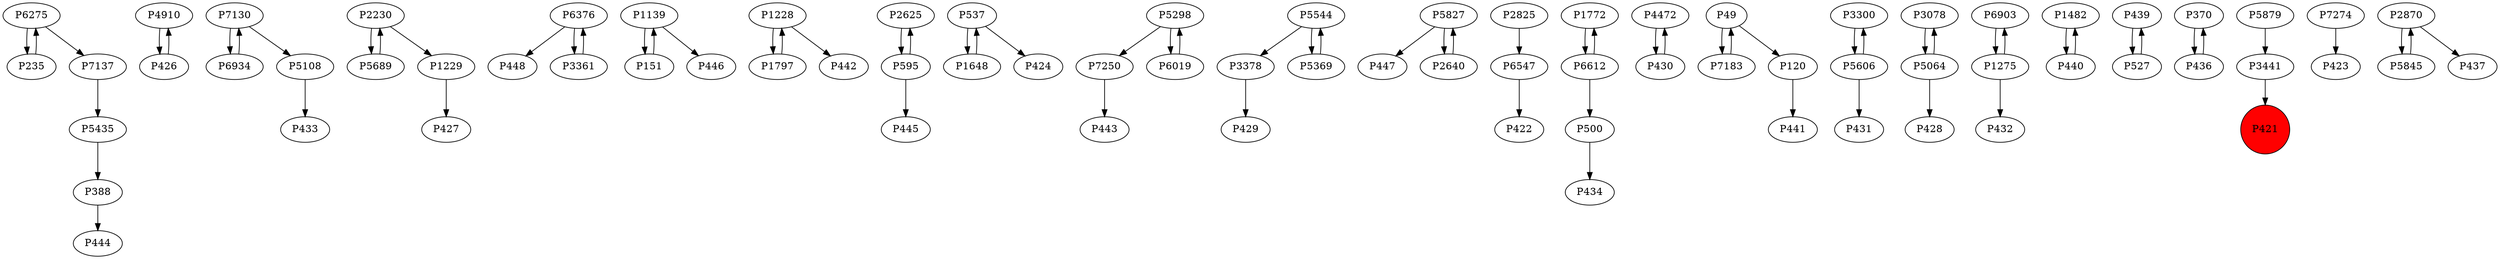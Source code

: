 digraph {
	P6275 -> P235
	P7137 -> P5435
	P4910 -> P426
	P7130 -> P6934
	P1229 -> P427
	P6376 -> P448
	P1139 -> P151
	P1228 -> P1797
	P2625 -> P595
	P537 -> P1648
	P3361 -> P6376
	P7250 -> P443
	P3378 -> P429
	P595 -> P2625
	P5827 -> P447
	P2825 -> P6547
	P388 -> P444
	P1772 -> P6612
	P4472 -> P430
	P5827 -> P2640
	P500 -> P434
	P7130 -> P5108
	P49 -> P7183
	P3300 -> P5606
	P5544 -> P5369
	P3078 -> P5064
	P5689 -> P2230
	P430 -> P4472
	P1797 -> P1228
	P5544 -> P3378
	P49 -> P120
	P235 -> P6275
	P5606 -> P3300
	P6903 -> P1275
	P5298 -> P6019
	P5108 -> P433
	P1482 -> P440
	P1275 -> P6903
	P5064 -> P428
	P2230 -> P5689
	P1139 -> P446
	P439 -> P527
	P5435 -> P388
	P426 -> P4910
	P6376 -> P3361
	P6275 -> P7137
	P370 -> P436
	P6612 -> P1772
	P440 -> P1482
	P6612 -> P500
	P5879 -> P3441
	P7274 -> P423
	P6547 -> P422
	P527 -> P439
	P151 -> P1139
	P3441 -> P421
	P2870 -> P5845
	P1275 -> P432
	P5064 -> P3078
	P5606 -> P431
	P2870 -> P437
	P436 -> P370
	P5369 -> P5544
	P120 -> P441
	P5845 -> P2870
	P595 -> P445
	P5298 -> P7250
	P537 -> P424
	P1228 -> P442
	P7183 -> P49
	P1648 -> P537
	P2640 -> P5827
	P6934 -> P7130
	P2230 -> P1229
	P6019 -> P5298
	P421 [shape=circle]
	P421 [style=filled]
	P421 [fillcolor=red]
}